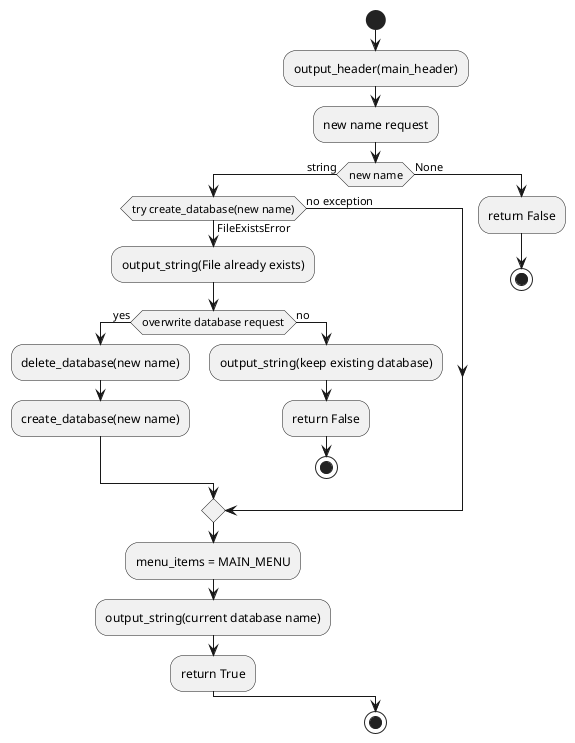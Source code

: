 @startuml
'https://plantuml.com/activity-diagram-beta

start
:output_header(main_header);
:new name request;
if (new name) then (string)
  if (try create_database(new name)) then (FileExistsError)
    :output_string(File already exists);
    if (overwrite database request) then (yes)
      :delete_database(new name);
      :create_database(new name);
    else (no)
      :output_string(keep existing database);
      :return False;
      stop
    endif
  else (no exception)
  endif
  :menu_items = MAIN_MENU;
  :output_string(current database name);
  :return True;
else (None)
  :return False;
  stop
endif
stop

@enduml
